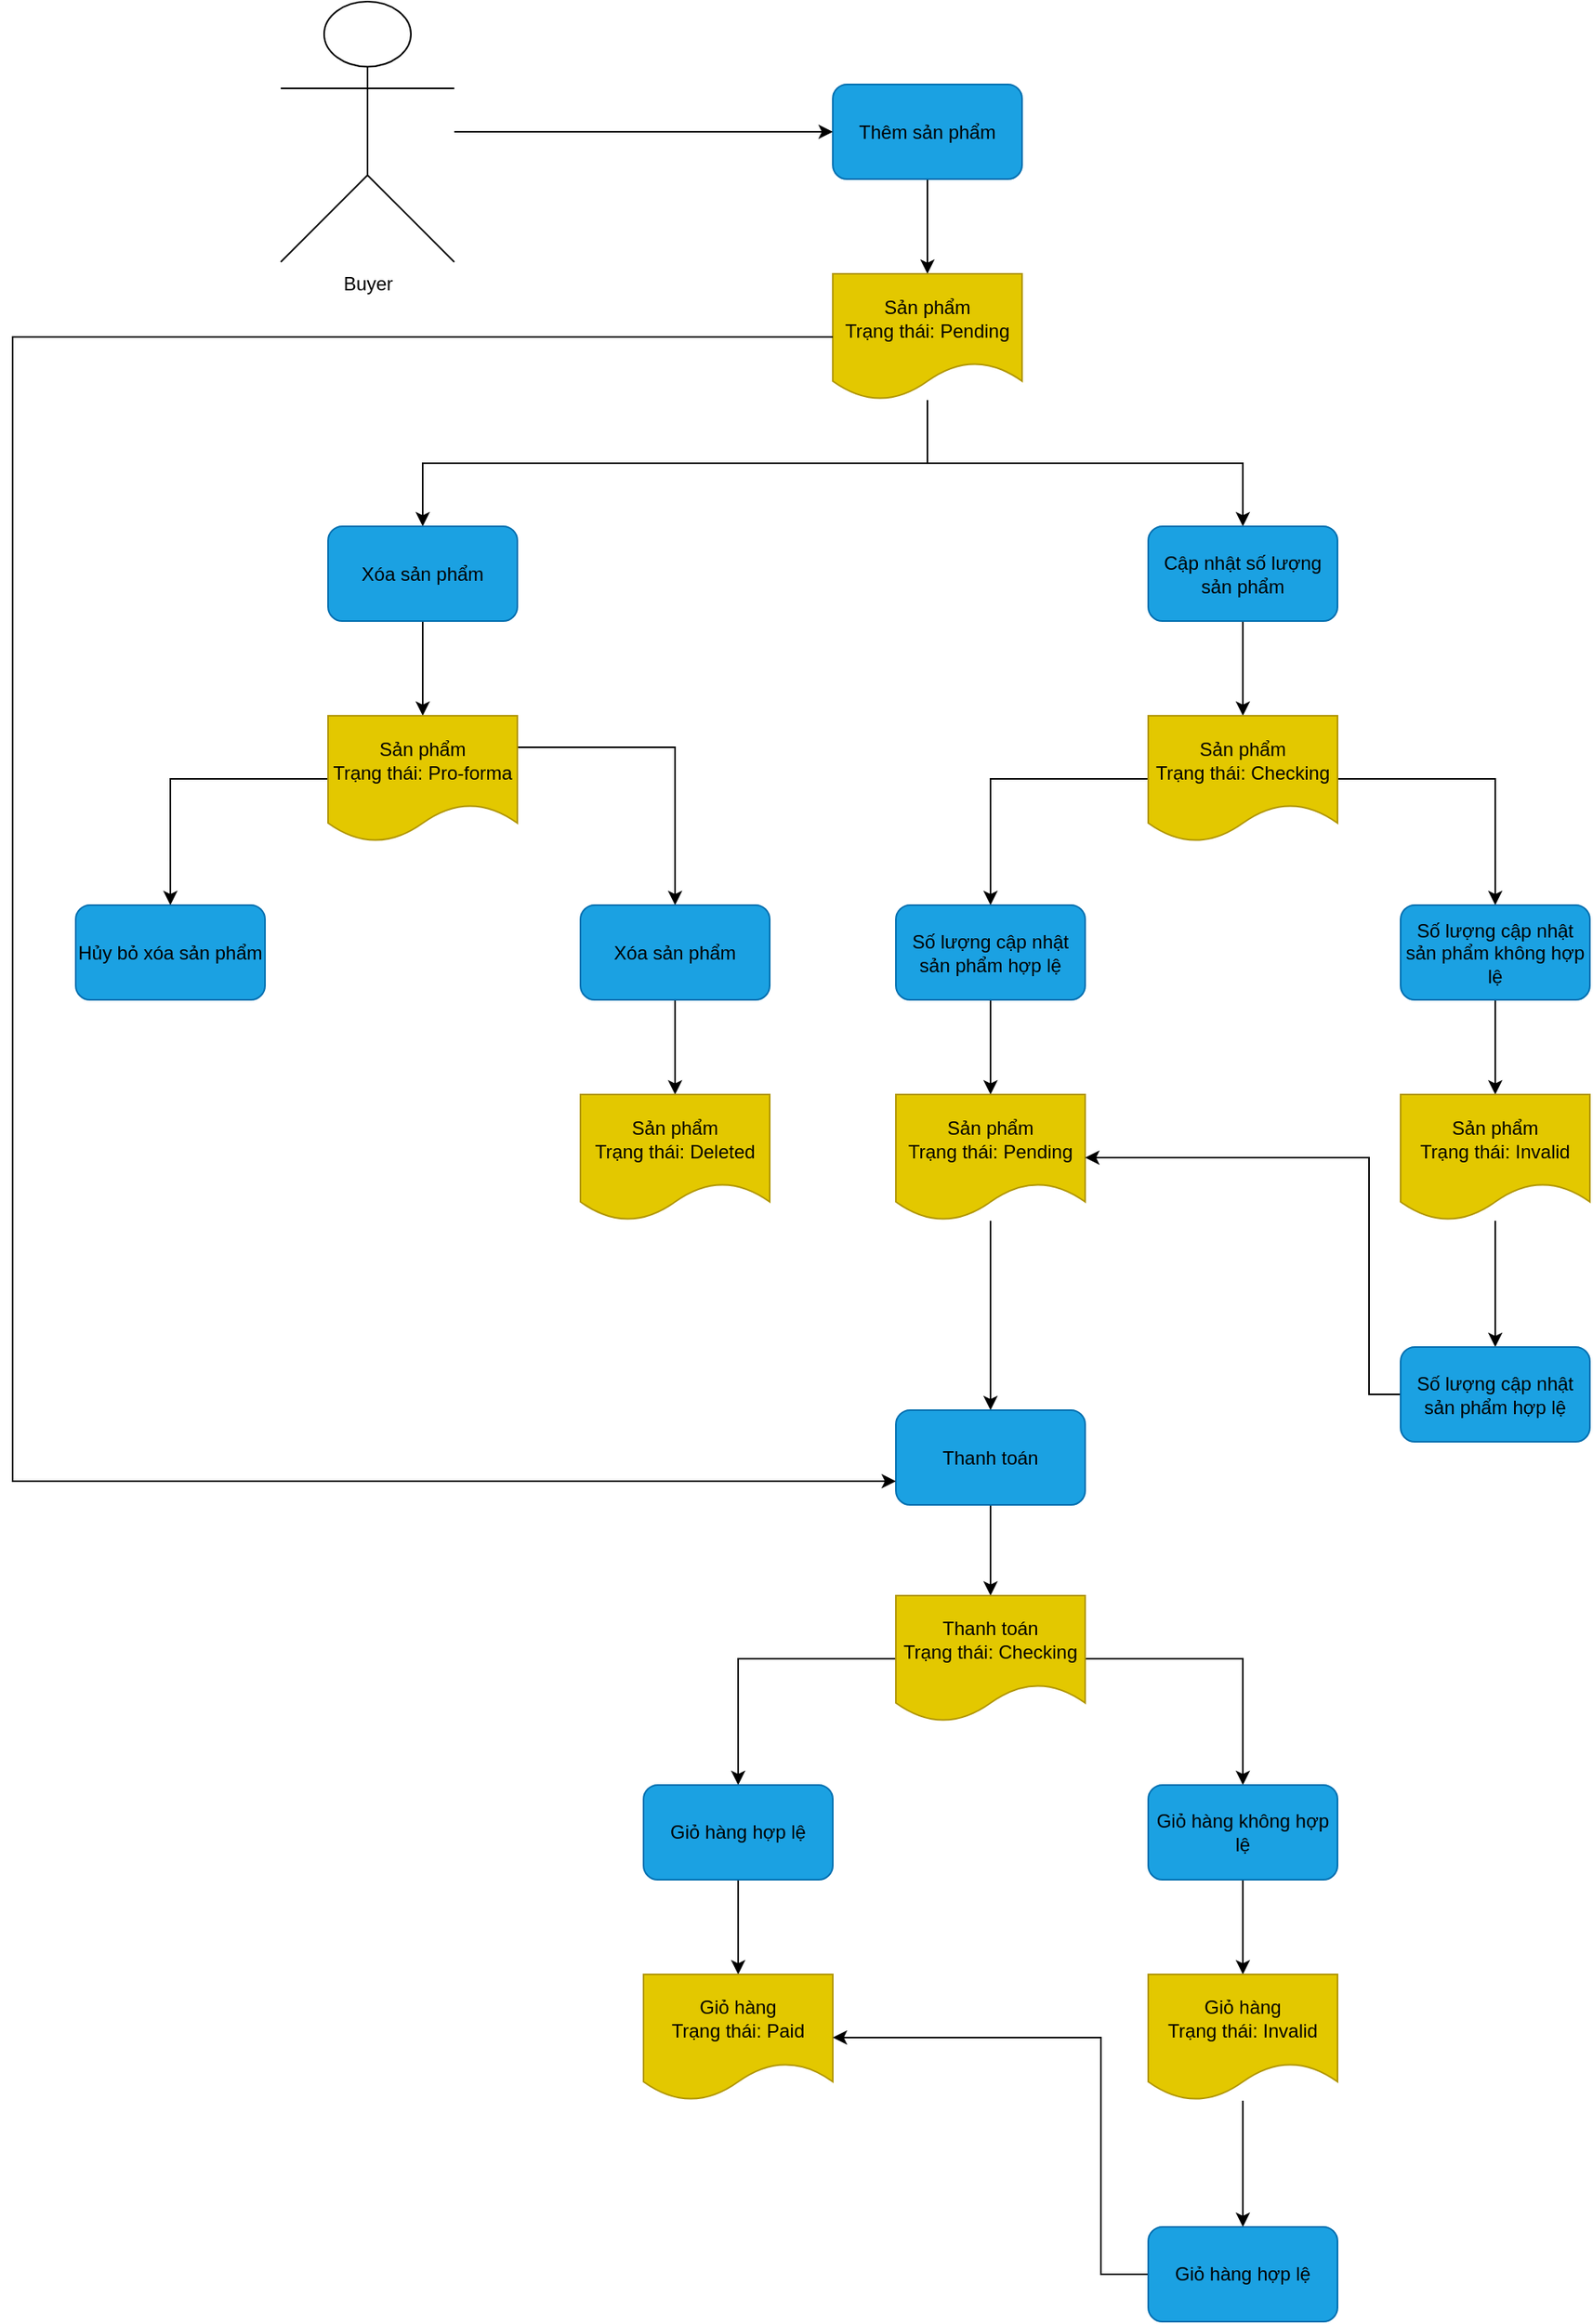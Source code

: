 <mxfile version="25.0.3">
  <diagram name="Trang-1" id="958D97ebS-EmJN_FQX9-">
    <mxGraphModel dx="1500" dy="796" grid="1" gridSize="10" guides="1" tooltips="1" connect="1" arrows="1" fold="1" page="1" pageScale="1" pageWidth="3300" pageHeight="4681" math="0" shadow="0">
      <root>
        <mxCell id="0" />
        <mxCell id="1" parent="0" />
        <mxCell id="BWqG79QNlu1nuxZxDzXq-1" value="" style="edgeStyle=orthogonalEdgeStyle;rounded=0;orthogonalLoop=1;jettySize=auto;html=1;" edge="1" parent="1" source="BWqG79QNlu1nuxZxDzXq-2">
          <mxGeometry relative="1" as="geometry">
            <mxPoint x="690.02" y="612.5" as="targetPoint" />
          </mxGeometry>
        </mxCell>
        <mxCell id="BWqG79QNlu1nuxZxDzXq-2" value="Thêm sản phẩm" style="rounded=1;whiteSpace=wrap;html=1;fillColor=#1ba1e2;strokeColor=#006EAF;fontColor=#000000;" vertex="1" parent="1">
          <mxGeometry x="630.02" y="492.5" width="120" height="60" as="geometry" />
        </mxCell>
        <mxCell id="BWqG79QNlu1nuxZxDzXq-8" style="edgeStyle=orthogonalEdgeStyle;rounded=0;orthogonalLoop=1;jettySize=auto;html=1;entryX=0.5;entryY=0;entryDx=0;entryDy=0;" edge="1" parent="1" source="BWqG79QNlu1nuxZxDzXq-10" target="BWqG79QNlu1nuxZxDzXq-16">
          <mxGeometry relative="1" as="geometry">
            <Array as="points">
              <mxPoint x="690.02" y="732.5" />
              <mxPoint x="890.02" y="732.5" />
            </Array>
          </mxGeometry>
        </mxCell>
        <mxCell id="BWqG79QNlu1nuxZxDzXq-9" style="edgeStyle=orthogonalEdgeStyle;rounded=0;orthogonalLoop=1;jettySize=auto;html=1;entryX=0.5;entryY=0;entryDx=0;entryDy=0;" edge="1" parent="1" source="BWqG79QNlu1nuxZxDzXq-10" target="BWqG79QNlu1nuxZxDzXq-14">
          <mxGeometry relative="1" as="geometry">
            <Array as="points">
              <mxPoint x="690.02" y="732.5" />
              <mxPoint x="370.02" y="732.5" />
            </Array>
          </mxGeometry>
        </mxCell>
        <mxCell id="BWqG79QNlu1nuxZxDzXq-10" value="Sản phẩm&lt;div&gt;Trạng thái: Pending&lt;/div&gt;" style="shape=document;whiteSpace=wrap;html=1;boundedLbl=1;fillColor=#e3c800;fontColor=#000000;strokeColor=#B09500;" vertex="1" parent="1">
          <mxGeometry x="630.02" y="612.5" width="120" height="80" as="geometry" />
        </mxCell>
        <mxCell id="BWqG79QNlu1nuxZxDzXq-13" value="" style="edgeStyle=orthogonalEdgeStyle;rounded=0;orthogonalLoop=1;jettySize=auto;html=1;" edge="1" parent="1" source="BWqG79QNlu1nuxZxDzXq-14" target="BWqG79QNlu1nuxZxDzXq-19">
          <mxGeometry relative="1" as="geometry" />
        </mxCell>
        <mxCell id="BWqG79QNlu1nuxZxDzXq-14" value="Xóa sản phẩm" style="rounded=1;whiteSpace=wrap;html=1;fillColor=#1ba1e2;strokeColor=#006EAF;fontColor=#000000;" vertex="1" parent="1">
          <mxGeometry x="310.02" y="772.5" width="120" height="60" as="geometry" />
        </mxCell>
        <mxCell id="BWqG79QNlu1nuxZxDzXq-15" value="" style="edgeStyle=orthogonalEdgeStyle;rounded=0;orthogonalLoop=1;jettySize=auto;html=1;" edge="1" parent="1" source="BWqG79QNlu1nuxZxDzXq-16" target="BWqG79QNlu1nuxZxDzXq-26">
          <mxGeometry relative="1" as="geometry" />
        </mxCell>
        <mxCell id="BWqG79QNlu1nuxZxDzXq-16" value="Cập nhật số lượng sản phẩm" style="rounded=1;whiteSpace=wrap;html=1;fillColor=#1ba1e2;strokeColor=#006EAF;fontColor=#000000;" vertex="1" parent="1">
          <mxGeometry x="830.02" y="772.5" width="120" height="60" as="geometry" />
        </mxCell>
        <mxCell id="BWqG79QNlu1nuxZxDzXq-17" style="edgeStyle=orthogonalEdgeStyle;rounded=0;orthogonalLoop=1;jettySize=auto;html=1;entryX=0.5;entryY=0;entryDx=0;entryDy=0;" edge="1" parent="1" source="BWqG79QNlu1nuxZxDzXq-19" target="BWqG79QNlu1nuxZxDzXq-42">
          <mxGeometry relative="1" as="geometry">
            <Array as="points">
              <mxPoint x="530.02" y="912.5" />
            </Array>
          </mxGeometry>
        </mxCell>
        <mxCell id="BWqG79QNlu1nuxZxDzXq-18" style="edgeStyle=orthogonalEdgeStyle;rounded=0;orthogonalLoop=1;jettySize=auto;html=1;entryX=0.5;entryY=0;entryDx=0;entryDy=0;" edge="1" parent="1" source="BWqG79QNlu1nuxZxDzXq-19" target="BWqG79QNlu1nuxZxDzXq-45">
          <mxGeometry relative="1" as="geometry" />
        </mxCell>
        <mxCell id="BWqG79QNlu1nuxZxDzXq-19" value="Sản phẩm&lt;div&gt;Trạng thái: Pro-forma&lt;/div&gt;" style="shape=document;whiteSpace=wrap;html=1;boundedLbl=1;fillColor=#e3c800;fontColor=#000000;strokeColor=#B09500;" vertex="1" parent="1">
          <mxGeometry x="310.02" y="892.5" width="120" height="80" as="geometry" />
        </mxCell>
        <mxCell id="BWqG79QNlu1nuxZxDzXq-24" style="edgeStyle=orthogonalEdgeStyle;rounded=0;orthogonalLoop=1;jettySize=auto;html=1;entryX=0.5;entryY=0;entryDx=0;entryDy=0;" edge="1" parent="1" source="BWqG79QNlu1nuxZxDzXq-26" target="BWqG79QNlu1nuxZxDzXq-28">
          <mxGeometry relative="1" as="geometry" />
        </mxCell>
        <mxCell id="BWqG79QNlu1nuxZxDzXq-25" style="edgeStyle=orthogonalEdgeStyle;rounded=0;orthogonalLoop=1;jettySize=auto;html=1;entryX=0.5;entryY=0;entryDx=0;entryDy=0;" edge="1" parent="1" source="BWqG79QNlu1nuxZxDzXq-26" target="BWqG79QNlu1nuxZxDzXq-32">
          <mxGeometry relative="1" as="geometry" />
        </mxCell>
        <mxCell id="BWqG79QNlu1nuxZxDzXq-26" value="Sản phẩm&lt;div&gt;Trạng thái: Checking&lt;/div&gt;" style="shape=document;whiteSpace=wrap;html=1;boundedLbl=1;fillColor=#e3c800;fontColor=#000000;strokeColor=#B09500;" vertex="1" parent="1">
          <mxGeometry x="830.02" y="892.5" width="120" height="80" as="geometry" />
        </mxCell>
        <mxCell id="BWqG79QNlu1nuxZxDzXq-27" value="" style="edgeStyle=orthogonalEdgeStyle;rounded=0;orthogonalLoop=1;jettySize=auto;html=1;" edge="1" parent="1" source="BWqG79QNlu1nuxZxDzXq-28" target="BWqG79QNlu1nuxZxDzXq-30">
          <mxGeometry relative="1" as="geometry" />
        </mxCell>
        <mxCell id="BWqG79QNlu1nuxZxDzXq-28" value="Số lượng cập nhật sản phẩm hợp lệ" style="rounded=1;whiteSpace=wrap;html=1;fillColor=#1ba1e2;strokeColor=#006EAF;fontColor=#000000;" vertex="1" parent="1">
          <mxGeometry x="670.02" y="1012.5" width="120" height="60" as="geometry" />
        </mxCell>
        <mxCell id="BWqG79QNlu1nuxZxDzXq-29" style="edgeStyle=orthogonalEdgeStyle;rounded=0;orthogonalLoop=1;jettySize=auto;html=1;entryX=0.5;entryY=0;entryDx=0;entryDy=0;" edge="1" parent="1" source="BWqG79QNlu1nuxZxDzXq-30" target="BWqG79QNlu1nuxZxDzXq-33">
          <mxGeometry relative="1" as="geometry">
            <Array as="points">
              <mxPoint x="730.02" y="1322.5" />
            </Array>
          </mxGeometry>
        </mxCell>
        <mxCell id="BWqG79QNlu1nuxZxDzXq-30" value="&lt;div&gt;Sản phẩm&lt;div&gt;Trạng thái: Pending&lt;/div&gt;&lt;/div&gt;" style="shape=document;whiteSpace=wrap;html=1;boundedLbl=1;fillColor=#e3c800;fontColor=#000000;strokeColor=#B09500;" vertex="1" parent="1">
          <mxGeometry x="670.02" y="1132.5" width="120" height="80" as="geometry" />
        </mxCell>
        <mxCell id="BWqG79QNlu1nuxZxDzXq-31" value="" style="edgeStyle=orthogonalEdgeStyle;rounded=0;orthogonalLoop=1;jettySize=auto;html=1;" edge="1" parent="1" source="BWqG79QNlu1nuxZxDzXq-32" target="BWqG79QNlu1nuxZxDzXq-35">
          <mxGeometry relative="1" as="geometry" />
        </mxCell>
        <mxCell id="BWqG79QNlu1nuxZxDzXq-32" value="Số lượng cập nhật sản phẩm không hợp lệ" style="rounded=1;whiteSpace=wrap;html=1;fillColor=#1ba1e2;strokeColor=#006EAF;fontColor=#000000;" vertex="1" parent="1">
          <mxGeometry x="990.02" y="1012.5" width="120" height="60" as="geometry" />
        </mxCell>
        <mxCell id="BWqG79QNlu1nuxZxDzXq-59" value="" style="edgeStyle=orthogonalEdgeStyle;rounded=0;orthogonalLoop=1;jettySize=auto;html=1;" edge="1" parent="1" source="BWqG79QNlu1nuxZxDzXq-33" target="BWqG79QNlu1nuxZxDzXq-48">
          <mxGeometry relative="1" as="geometry" />
        </mxCell>
        <mxCell id="BWqG79QNlu1nuxZxDzXq-33" value="Thanh toán" style="rounded=1;whiteSpace=wrap;html=1;fillColor=#1ba1e2;strokeColor=#006EAF;fontColor=#000000;" vertex="1" parent="1">
          <mxGeometry x="670.02" y="1332.5" width="120" height="60" as="geometry" />
        </mxCell>
        <mxCell id="BWqG79QNlu1nuxZxDzXq-34" value="" style="edgeStyle=orthogonalEdgeStyle;rounded=0;orthogonalLoop=1;jettySize=auto;html=1;" edge="1" parent="1" source="BWqG79QNlu1nuxZxDzXq-35" target="BWqG79QNlu1nuxZxDzXq-37">
          <mxGeometry relative="1" as="geometry" />
        </mxCell>
        <mxCell id="BWqG79QNlu1nuxZxDzXq-35" value="Sản phẩm&lt;div&gt;Trạng thái: Invalid&lt;/div&gt;" style="shape=document;whiteSpace=wrap;html=1;boundedLbl=1;fillColor=#e3c800;fontColor=#000000;strokeColor=#B09500;" vertex="1" parent="1">
          <mxGeometry x="990.02" y="1132.5" width="120" height="80" as="geometry" />
        </mxCell>
        <mxCell id="BWqG79QNlu1nuxZxDzXq-36" style="edgeStyle=orthogonalEdgeStyle;rounded=0;orthogonalLoop=1;jettySize=auto;html=1;entryX=1;entryY=0.5;entryDx=0;entryDy=0;" edge="1" parent="1" source="BWqG79QNlu1nuxZxDzXq-37" target="BWqG79QNlu1nuxZxDzXq-30">
          <mxGeometry relative="1" as="geometry">
            <Array as="points">
              <mxPoint x="970.02" y="1322.5" />
              <mxPoint x="970.02" y="1172.5" />
            </Array>
          </mxGeometry>
        </mxCell>
        <mxCell id="BWqG79QNlu1nuxZxDzXq-37" value="Số lượng cập nhật sản phẩm hợp lệ" style="rounded=1;whiteSpace=wrap;html=1;fillColor=#1ba1e2;strokeColor=#006EAF;fontColor=#000000;" vertex="1" parent="1">
          <mxGeometry x="990.02" y="1292.5" width="120" height="60" as="geometry" />
        </mxCell>
        <mxCell id="BWqG79QNlu1nuxZxDzXq-38" style="edgeStyle=orthogonalEdgeStyle;rounded=0;orthogonalLoop=1;jettySize=auto;html=1;entryX=0;entryY=0.75;entryDx=0;entryDy=0;" edge="1" parent="1" source="BWqG79QNlu1nuxZxDzXq-10" target="BWqG79QNlu1nuxZxDzXq-33">
          <mxGeometry relative="1" as="geometry">
            <Array as="points">
              <mxPoint x="110.02" y="652.5" />
              <mxPoint x="110.02" y="1377.5" />
            </Array>
          </mxGeometry>
        </mxCell>
        <mxCell id="BWqG79QNlu1nuxZxDzXq-39" value="" style="edgeStyle=orthogonalEdgeStyle;rounded=0;orthogonalLoop=1;jettySize=auto;html=1;" edge="1" parent="1" source="BWqG79QNlu1nuxZxDzXq-40" target="BWqG79QNlu1nuxZxDzXq-2">
          <mxGeometry relative="1" as="geometry" />
        </mxCell>
        <mxCell id="BWqG79QNlu1nuxZxDzXq-40" value="Buyer" style="shape=umlActor;verticalLabelPosition=bottom;verticalAlign=top;html=1;" vertex="1" parent="1">
          <mxGeometry x="280.02" y="440" width="110" height="165" as="geometry" />
        </mxCell>
        <mxCell id="BWqG79QNlu1nuxZxDzXq-41" value="" style="edgeStyle=orthogonalEdgeStyle;rounded=0;orthogonalLoop=1;jettySize=auto;html=1;" edge="1" parent="1" source="BWqG79QNlu1nuxZxDzXq-42" target="BWqG79QNlu1nuxZxDzXq-44">
          <mxGeometry relative="1" as="geometry" />
        </mxCell>
        <mxCell id="BWqG79QNlu1nuxZxDzXq-42" value="Xóa sản phẩm" style="rounded=1;whiteSpace=wrap;html=1;fillColor=#1ba1e2;strokeColor=#006EAF;fontColor=#000000;" vertex="1" parent="1">
          <mxGeometry x="470.02" y="1012.5" width="120" height="60" as="geometry" />
        </mxCell>
        <mxCell id="BWqG79QNlu1nuxZxDzXq-44" value="Sản phẩm&lt;div&gt;Trạng thái: Deleted&lt;/div&gt;" style="shape=document;whiteSpace=wrap;html=1;boundedLbl=1;fillColor=#e3c800;fontColor=#000000;strokeColor=#B09500;" vertex="1" parent="1">
          <mxGeometry x="470.02" y="1132.5" width="120" height="80" as="geometry" />
        </mxCell>
        <mxCell id="BWqG79QNlu1nuxZxDzXq-45" value="Hủy bỏ xóa sản phẩm" style="rounded=1;whiteSpace=wrap;html=1;fillColor=#1ba1e2;strokeColor=#006EAF;fontColor=#000000;" vertex="1" parent="1">
          <mxGeometry x="150.02" y="1012.5" width="120" height="60" as="geometry" />
        </mxCell>
        <mxCell id="BWqG79QNlu1nuxZxDzXq-46" style="edgeStyle=orthogonalEdgeStyle;rounded=0;orthogonalLoop=1;jettySize=auto;html=1;entryX=0.5;entryY=0;entryDx=0;entryDy=0;" edge="1" parent="1" source="BWqG79QNlu1nuxZxDzXq-48" target="BWqG79QNlu1nuxZxDzXq-50">
          <mxGeometry relative="1" as="geometry" />
        </mxCell>
        <mxCell id="BWqG79QNlu1nuxZxDzXq-47" style="edgeStyle=orthogonalEdgeStyle;rounded=0;orthogonalLoop=1;jettySize=auto;html=1;entryX=0.5;entryY=0;entryDx=0;entryDy=0;" edge="1" parent="1" source="BWqG79QNlu1nuxZxDzXq-48" target="BWqG79QNlu1nuxZxDzXq-54">
          <mxGeometry relative="1" as="geometry" />
        </mxCell>
        <mxCell id="BWqG79QNlu1nuxZxDzXq-48" value="Thanh toán&lt;br&gt;&lt;div&gt;Trạng thái: Checking&lt;/div&gt;" style="shape=document;whiteSpace=wrap;html=1;boundedLbl=1;fillColor=#e3c800;fontColor=#000000;strokeColor=#B09500;" vertex="1" parent="1">
          <mxGeometry x="670.02" y="1450" width="120" height="80" as="geometry" />
        </mxCell>
        <mxCell id="BWqG79QNlu1nuxZxDzXq-49" value="" style="edgeStyle=orthogonalEdgeStyle;rounded=0;orthogonalLoop=1;jettySize=auto;html=1;" edge="1" parent="1" source="BWqG79QNlu1nuxZxDzXq-50" target="BWqG79QNlu1nuxZxDzXq-52">
          <mxGeometry relative="1" as="geometry" />
        </mxCell>
        <mxCell id="BWqG79QNlu1nuxZxDzXq-50" value="Giỏ hàng hợp lệ" style="rounded=1;whiteSpace=wrap;html=1;fillColor=#1ba1e2;strokeColor=#006EAF;fontColor=#000000;" vertex="1" parent="1">
          <mxGeometry x="510.02" y="1570" width="120" height="60" as="geometry" />
        </mxCell>
        <mxCell id="BWqG79QNlu1nuxZxDzXq-52" value="&lt;div&gt;Giỏ hàng&lt;br&gt;&lt;div&gt;Trạng thái: Paid&lt;/div&gt;&lt;/div&gt;" style="shape=document;whiteSpace=wrap;html=1;boundedLbl=1;fillColor=#e3c800;fontColor=#000000;strokeColor=#B09500;" vertex="1" parent="1">
          <mxGeometry x="510.02" y="1690" width="120" height="80" as="geometry" />
        </mxCell>
        <mxCell id="BWqG79QNlu1nuxZxDzXq-53" value="" style="edgeStyle=orthogonalEdgeStyle;rounded=0;orthogonalLoop=1;jettySize=auto;html=1;" edge="1" parent="1" source="BWqG79QNlu1nuxZxDzXq-54" target="BWqG79QNlu1nuxZxDzXq-56">
          <mxGeometry relative="1" as="geometry" />
        </mxCell>
        <mxCell id="BWqG79QNlu1nuxZxDzXq-54" value="Giỏ hàng không hợp lệ" style="rounded=1;whiteSpace=wrap;html=1;fillColor=#1ba1e2;strokeColor=#006EAF;fontColor=#000000;" vertex="1" parent="1">
          <mxGeometry x="830.02" y="1570" width="120" height="60" as="geometry" />
        </mxCell>
        <mxCell id="BWqG79QNlu1nuxZxDzXq-55" value="" style="edgeStyle=orthogonalEdgeStyle;rounded=0;orthogonalLoop=1;jettySize=auto;html=1;" edge="1" parent="1" source="BWqG79QNlu1nuxZxDzXq-56" target="BWqG79QNlu1nuxZxDzXq-58">
          <mxGeometry relative="1" as="geometry" />
        </mxCell>
        <mxCell id="BWqG79QNlu1nuxZxDzXq-56" value="Giỏ hàng&lt;br&gt;&lt;div&gt;Trạng thái: Invalid&lt;/div&gt;" style="shape=document;whiteSpace=wrap;html=1;boundedLbl=1;fillColor=#e3c800;fontColor=#000000;strokeColor=#B09500;" vertex="1" parent="1">
          <mxGeometry x="830.02" y="1690" width="120" height="80" as="geometry" />
        </mxCell>
        <mxCell id="BWqG79QNlu1nuxZxDzXq-57" style="edgeStyle=orthogonalEdgeStyle;rounded=0;orthogonalLoop=1;jettySize=auto;html=1;entryX=1;entryY=0.5;entryDx=0;entryDy=0;" edge="1" parent="1" source="BWqG79QNlu1nuxZxDzXq-58" target="BWqG79QNlu1nuxZxDzXq-52">
          <mxGeometry relative="1" as="geometry">
            <Array as="points">
              <mxPoint x="800" y="1880" />
              <mxPoint x="800" y="1730" />
            </Array>
          </mxGeometry>
        </mxCell>
        <mxCell id="BWqG79QNlu1nuxZxDzXq-58" value="Giỏ hàng hợp lệ" style="rounded=1;whiteSpace=wrap;html=1;fillColor=#1ba1e2;strokeColor=#006EAF;fontColor=#000000;" vertex="1" parent="1">
          <mxGeometry x="830.02" y="1850" width="120" height="60" as="geometry" />
        </mxCell>
      </root>
    </mxGraphModel>
  </diagram>
</mxfile>
